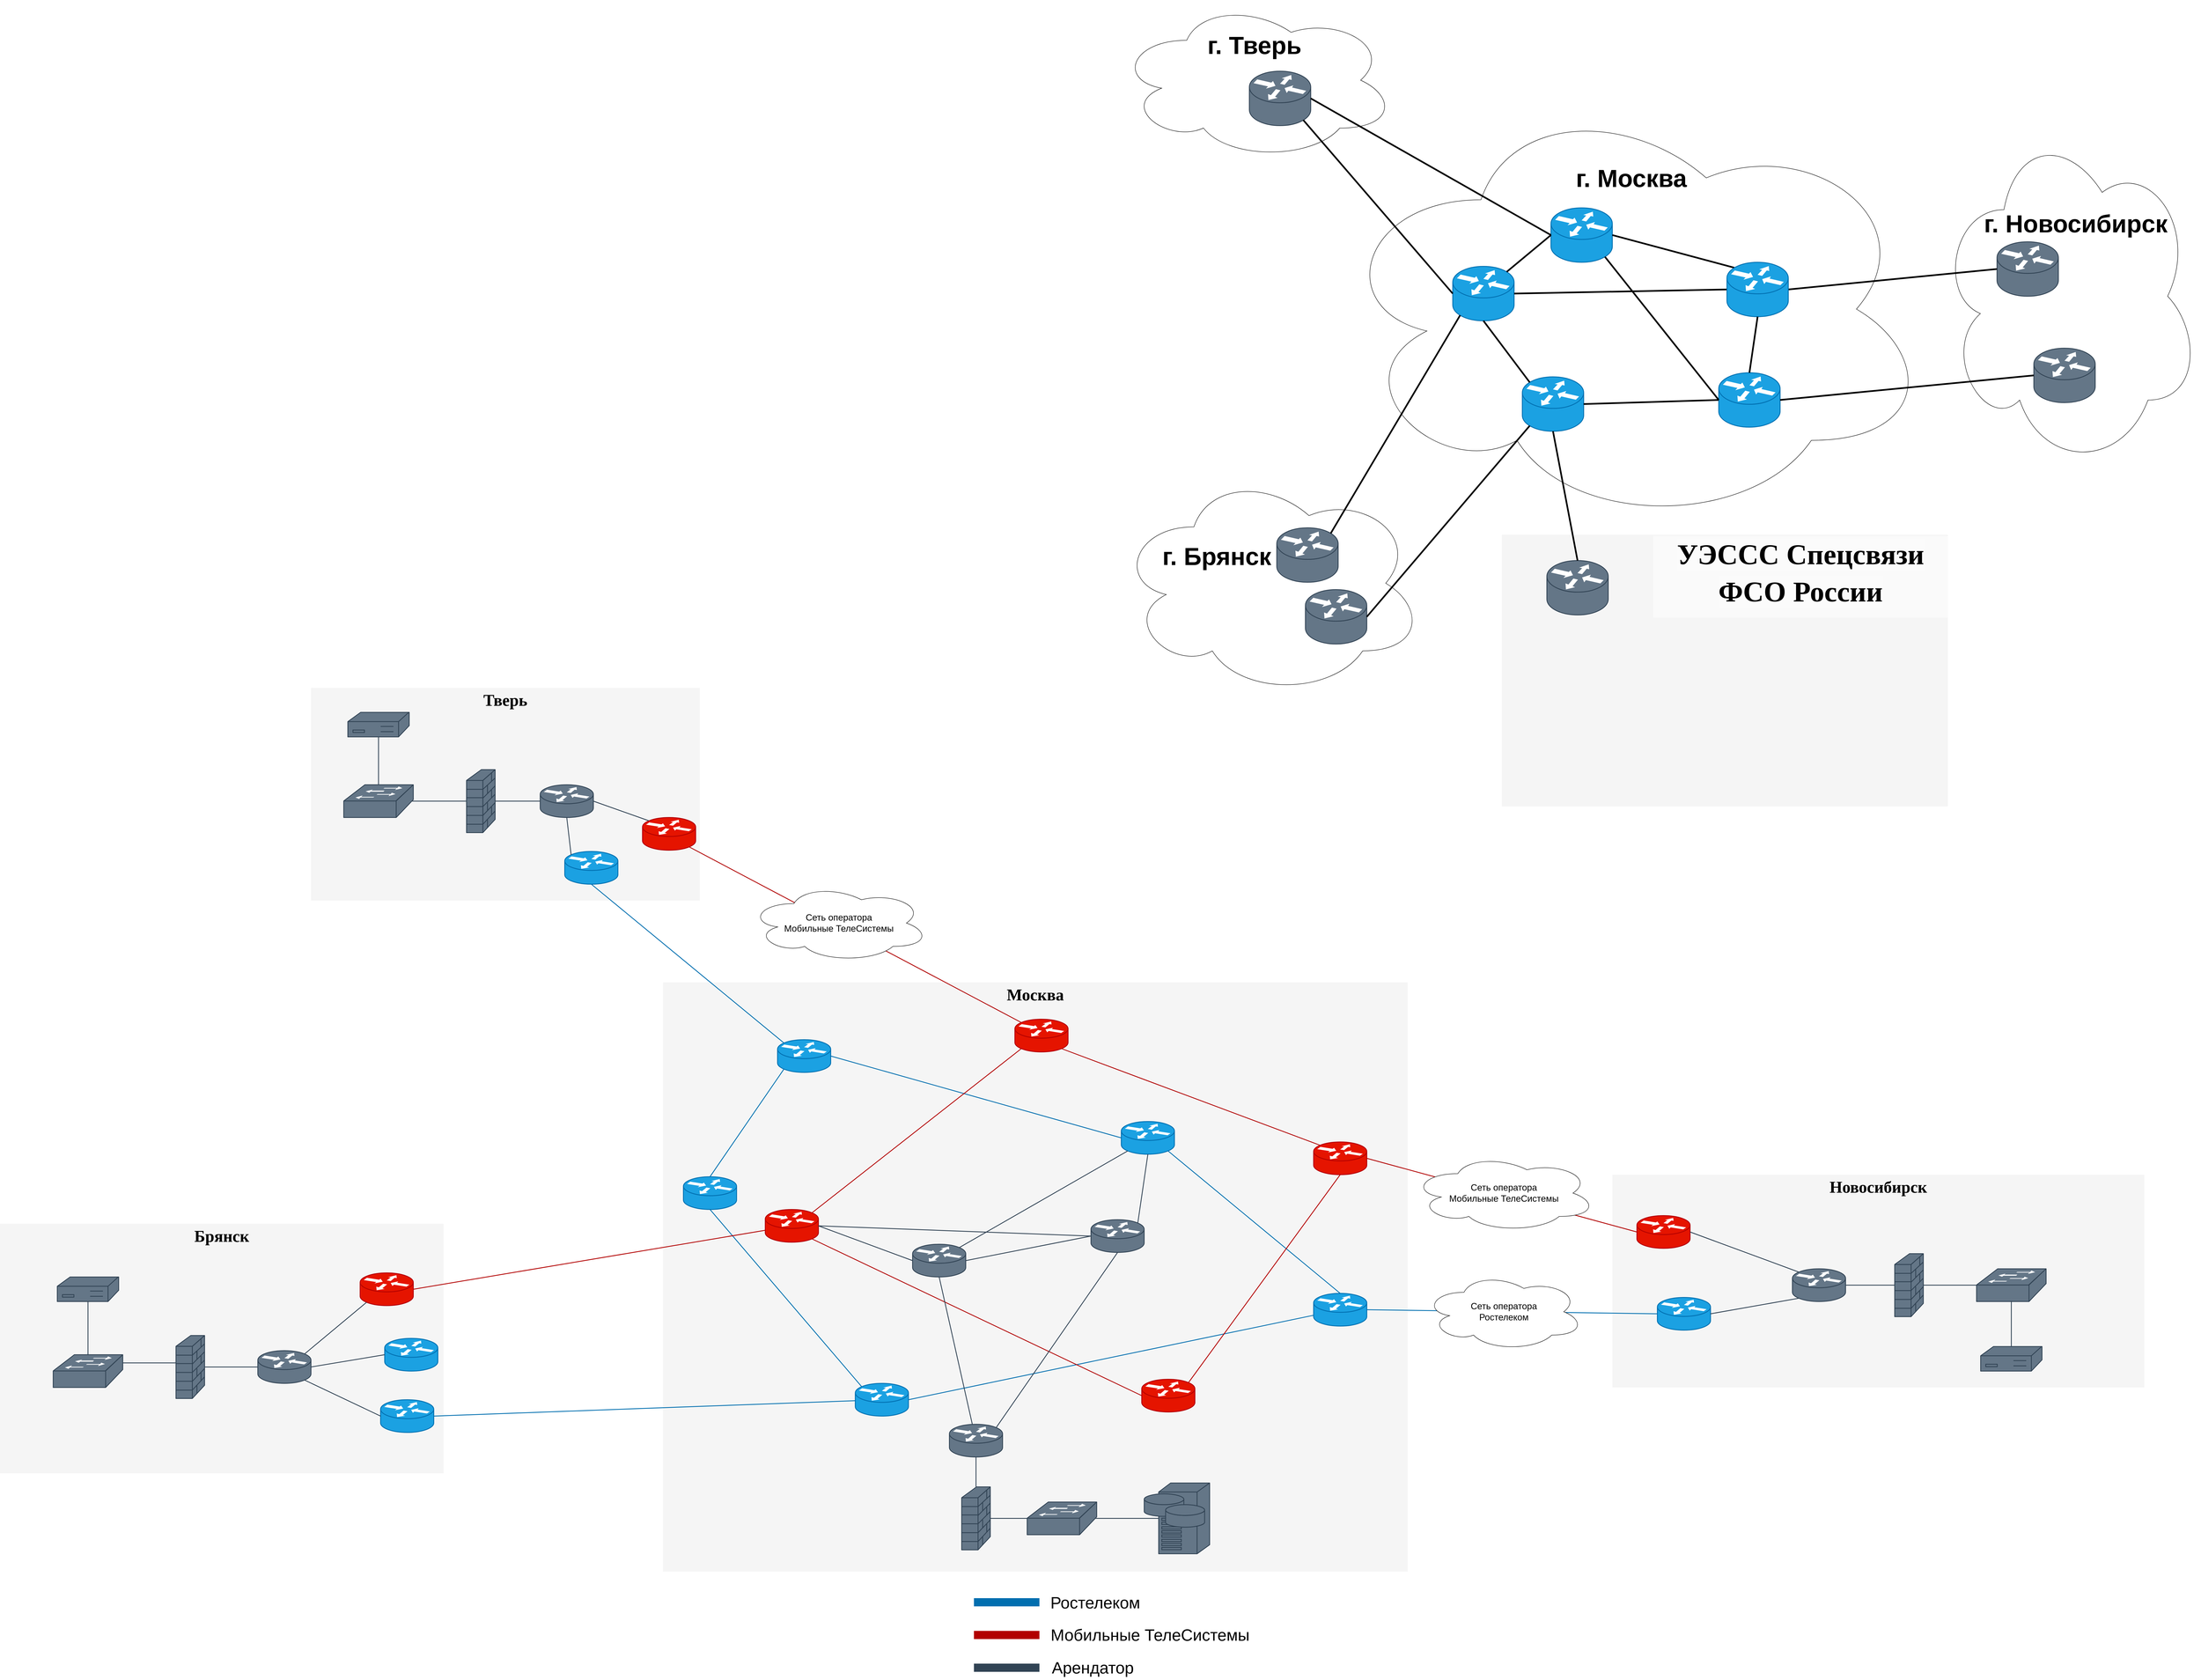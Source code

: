 <mxfile version="24.3.1" type="github">
  <diagram name="Страница — 1" id="Bqd6xs9rip2nT49SWFEB">
    <mxGraphModel dx="7390" dy="5562" grid="1" gridSize="10" guides="1" tooltips="1" connect="1" arrows="1" fold="1" page="1" pageScale="1" pageWidth="827" pageHeight="1169" math="0" shadow="0">
      <root>
        <mxCell id="0" />
        <mxCell id="1" parent="0" />
        <mxCell id="gcthmi8djZXuA6VIOoRg-1" value="&lt;font style=&quot;font-size: 40px;&quot;&gt;Новосибирск&lt;/font&gt;" style="whiteSpace=wrap;html=1;rounded=0;shadow=0;comic=0;strokeWidth=1;fontFamily=Verdana;fontSize=14;fillColor=#f5f5f5;strokeColor=none;fontStyle=1;verticalAlign=top;" vertex="1" parent="1">
          <mxGeometry x="3090" y="580" width="1300" height="520" as="geometry" />
        </mxCell>
        <mxCell id="gcthmi8djZXuA6VIOoRg-2" value="&lt;font style=&quot;font-size: 40px;&quot;&gt;Тверь&lt;/font&gt;" style="whiteSpace=wrap;html=1;rounded=0;shadow=0;comic=0;strokeWidth=1;fontFamily=Verdana;fontSize=14;fillColor=#f5f5f5;strokeColor=none;fontStyle=1;verticalAlign=top;" vertex="1" parent="1">
          <mxGeometry x="-90" y="-610" width="950" height="520" as="geometry" />
        </mxCell>
        <mxCell id="gcthmi8djZXuA6VIOoRg-3" value="&lt;font style=&quot;font-size: 40px;&quot;&gt;Брянск&lt;/font&gt;" style="whiteSpace=wrap;html=1;rounded=0;shadow=0;comic=0;strokeWidth=1;fontFamily=Verdana;fontSize=14;fillColor=#f5f5f5;strokeColor=none;fontStyle=1;verticalAlign=top;" vertex="1" parent="1">
          <mxGeometry x="-850" y="700" width="1084" height="610" as="geometry" />
        </mxCell>
        <mxCell id="gcthmi8djZXuA6VIOoRg-4" value="&lt;font style=&quot;font-size: 40px;&quot;&gt;Москва&lt;/font&gt;" style="whiteSpace=wrap;html=1;rounded=0;shadow=0;comic=0;strokeWidth=1;fontFamily=Verdana;fontSize=14;fillColor=#f5f5f5;strokeColor=none;verticalAlign=top;fontStyle=1" vertex="1" parent="1">
          <mxGeometry x="770" y="110" width="1820" height="1440" as="geometry" />
        </mxCell>
        <mxCell id="gcthmi8djZXuA6VIOoRg-5" value="" style="shape=mxgraph.cisco.routers.router;sketch=0;html=1;pointerEvents=1;dashed=0;fillColor=#1ba1e2;strokeColor=#006EAF;strokeWidth=2;verticalLabelPosition=bottom;verticalAlign=top;align=center;outlineConnect=0;fontColor=#ffffff;" vertex="1" parent="1">
          <mxGeometry x="1050" y="250" width="130" height="80" as="geometry" />
        </mxCell>
        <mxCell id="gcthmi8djZXuA6VIOoRg-6" value="" style="shape=mxgraph.cisco.routers.router;sketch=0;html=1;pointerEvents=1;dashed=0;fillColor=#1ba1e2;strokeColor=#006EAF;strokeWidth=2;verticalLabelPosition=bottom;verticalAlign=top;align=center;outlineConnect=0;fontColor=#ffffff;" vertex="1" parent="1">
          <mxGeometry x="1890" y="450" width="130" height="80" as="geometry" />
        </mxCell>
        <mxCell id="gcthmi8djZXuA6VIOoRg-7" value="" style="shape=mxgraph.cisco.routers.router;sketch=0;html=1;pointerEvents=1;dashed=0;fillColor=#1ba1e2;strokeColor=#006EAF;strokeWidth=2;verticalLabelPosition=bottom;verticalAlign=top;align=center;outlineConnect=0;fontColor=#ffffff;" vertex="1" parent="1">
          <mxGeometry x="1240" y="1090" width="130" height="80" as="geometry" />
        </mxCell>
        <mxCell id="gcthmi8djZXuA6VIOoRg-8" value="" style="shape=mxgraph.cisco.routers.router;sketch=0;html=1;pointerEvents=1;dashed=0;fillColor=#1ba1e2;strokeColor=#006EAF;strokeWidth=2;verticalLabelPosition=bottom;verticalAlign=top;align=center;outlineConnect=0;fontColor=#ffffff;" vertex="1" parent="1">
          <mxGeometry x="2360" y="870" width="130" height="80" as="geometry" />
        </mxCell>
        <mxCell id="gcthmi8djZXuA6VIOoRg-9" value="" style="shape=mxgraph.cisco.routers.router;sketch=0;html=1;pointerEvents=1;dashed=0;fillColor=#1ba1e2;strokeColor=#006EAF;strokeWidth=2;verticalLabelPosition=bottom;verticalAlign=top;align=center;outlineConnect=0;fontColor=#ffffff;" vertex="1" parent="1">
          <mxGeometry x="90" y="980" width="130" height="80" as="geometry" />
        </mxCell>
        <mxCell id="gcthmi8djZXuA6VIOoRg-10" value="" style="shape=mxgraph.cisco.routers.router;sketch=0;html=1;pointerEvents=1;dashed=0;fillColor=#1ba1e2;strokeColor=#006EAF;strokeWidth=2;verticalLabelPosition=bottom;verticalAlign=top;align=center;outlineConnect=0;fontColor=#ffffff;" vertex="1" parent="1">
          <mxGeometry x="80" y="1130" width="130" height="80" as="geometry" />
        </mxCell>
        <mxCell id="gcthmi8djZXuA6VIOoRg-11" value="" style="shape=mxgraph.cisco.routers.router;sketch=0;html=1;pointerEvents=1;dashed=0;fillColor=#1ba1e2;strokeColor=#006EAF;strokeWidth=2;verticalLabelPosition=bottom;verticalAlign=top;align=center;outlineConnect=0;fontColor=#ffffff;" vertex="1" parent="1">
          <mxGeometry x="530" y="-210" width="130" height="80" as="geometry" />
        </mxCell>
        <mxCell id="gcthmi8djZXuA6VIOoRg-12" value="" style="shape=mxgraph.cisco.routers.router;sketch=0;html=1;pointerEvents=1;dashed=0;fillColor=#1ba1e2;strokeColor=#006EAF;strokeWidth=2;verticalLabelPosition=bottom;verticalAlign=top;align=center;outlineConnect=0;fontColor=#ffffff;" vertex="1" parent="1">
          <mxGeometry x="3200" y="880" width="130" height="80" as="geometry" />
        </mxCell>
        <mxCell id="gcthmi8djZXuA6VIOoRg-13" style="edgeStyle=none;html=1;labelBackgroundColor=none;startFill=0;endArrow=none;endFill=0;strokeWidth=2;fontFamily=Verdana;fontSize=12;exitX=0.88;exitY=0.9;exitDx=0;exitDy=0;exitPerimeter=0;entryX=0.5;entryY=0;entryDx=0;entryDy=0;entryPerimeter=0;fillColor=#1ba1e2;strokeColor=#006EAF;" edge="1" parent="1" source="gcthmi8djZXuA6VIOoRg-6" target="gcthmi8djZXuA6VIOoRg-8">
          <mxGeometry relative="1" as="geometry">
            <mxPoint x="2039.996" y="630" as="sourcePoint" />
            <mxPoint x="2086.184" y="853" as="targetPoint" />
          </mxGeometry>
        </mxCell>
        <mxCell id="gcthmi8djZXuA6VIOoRg-14" style="edgeStyle=none;html=1;labelBackgroundColor=none;startFill=0;endArrow=none;endFill=0;strokeWidth=2;fontFamily=Verdana;fontSize=12;entryX=1;entryY=0.5;entryDx=0;entryDy=0;entryPerimeter=0;fillColor=#1ba1e2;strokeColor=#006EAF;" edge="1" parent="1" source="gcthmi8djZXuA6VIOoRg-7" target="gcthmi8djZXuA6VIOoRg-10">
          <mxGeometry relative="1" as="geometry">
            <mxPoint x="2495" y="1042.429" as="sourcePoint" />
            <mxPoint x="2010" y="680" as="targetPoint" />
          </mxGeometry>
        </mxCell>
        <mxCell id="gcthmi8djZXuA6VIOoRg-15" style="edgeStyle=none;html=1;labelBackgroundColor=none;startFill=0;endArrow=none;endFill=0;strokeWidth=2;fontFamily=Verdana;fontSize=12;entryX=1;entryY=0.5;entryDx=0;entryDy=0;entryPerimeter=0;fillColor=#1ba1e2;strokeColor=#006EAF;" edge="1" parent="1" source="gcthmi8djZXuA6VIOoRg-8" target="gcthmi8djZXuA6VIOoRg-7">
          <mxGeometry relative="1" as="geometry">
            <mxPoint x="2505" y="1052.429" as="sourcePoint" />
            <mxPoint x="2020" y="690" as="targetPoint" />
          </mxGeometry>
        </mxCell>
        <mxCell id="gcthmi8djZXuA6VIOoRg-16" style="edgeStyle=none;html=1;labelBackgroundColor=none;startFill=0;endArrow=none;endFill=0;strokeWidth=2;fontFamily=Verdana;fontSize=12;entryX=1;entryY=0.5;entryDx=0;entryDy=0;entryPerimeter=0;exitX=0;exitY=0.5;exitDx=0;exitDy=0;exitPerimeter=0;fillColor=#1ba1e2;strokeColor=#006EAF;" edge="1" parent="1" source="gcthmi8djZXuA6VIOoRg-6" target="gcthmi8djZXuA6VIOoRg-5">
          <mxGeometry relative="1" as="geometry">
            <mxPoint x="2525" y="1072.429" as="sourcePoint" />
            <mxPoint x="2040" y="710" as="targetPoint" />
          </mxGeometry>
        </mxCell>
        <mxCell id="gcthmi8djZXuA6VIOoRg-17" style="edgeStyle=none;html=1;labelBackgroundColor=none;startFill=0;endArrow=none;endFill=0;strokeWidth=2;fontFamily=Verdana;fontSize=12;entryX=1;entryY=0.5;entryDx=0;entryDy=0;entryPerimeter=0;exitX=0;exitY=0.5;exitDx=0;exitDy=0;exitPerimeter=0;fillColor=#1ba1e2;strokeColor=#006EAF;" edge="1" parent="1" source="gcthmi8djZXuA6VIOoRg-12" target="gcthmi8djZXuA6VIOoRg-8">
          <mxGeometry relative="1" as="geometry">
            <mxPoint x="2535" y="1082.429" as="sourcePoint" />
            <mxPoint x="2050" y="720" as="targetPoint" />
          </mxGeometry>
        </mxCell>
        <mxCell id="gcthmi8djZXuA6VIOoRg-18" style="edgeStyle=none;html=1;labelBackgroundColor=none;startFill=0;endArrow=none;endFill=0;strokeWidth=2;fontFamily=Verdana;fontSize=12;entryX=0.5;entryY=1;entryDx=0;entryDy=0;entryPerimeter=0;exitX=0.12;exitY=0.1;exitDx=0;exitDy=0;exitPerimeter=0;fillColor=#1ba1e2;strokeColor=#006EAF;" edge="1" parent="1" source="gcthmi8djZXuA6VIOoRg-5" target="gcthmi8djZXuA6VIOoRg-11">
          <mxGeometry relative="1" as="geometry">
            <mxPoint x="2545" y="1092.429" as="sourcePoint" />
            <mxPoint x="2060" y="730" as="targetPoint" />
          </mxGeometry>
        </mxCell>
        <mxCell id="gcthmi8djZXuA6VIOoRg-19" value="" style="shape=mxgraph.cisco.routers.router;sketch=0;html=1;pointerEvents=1;dashed=0;fillColor=#1ba1e2;strokeColor=#006EAF;strokeWidth=2;verticalLabelPosition=bottom;verticalAlign=top;align=center;outlineConnect=0;fontColor=#ffffff;" vertex="1" parent="1">
          <mxGeometry x="820" y="585" width="130" height="80" as="geometry" />
        </mxCell>
        <mxCell id="gcthmi8djZXuA6VIOoRg-21" style="edgeStyle=none;html=1;labelBackgroundColor=none;startFill=0;endArrow=none;endFill=0;strokeWidth=2;fontFamily=Verdana;fontSize=12;exitX=0.12;exitY=0.1;exitDx=0;exitDy=0;exitPerimeter=0;entryX=0.5;entryY=1;entryDx=0;entryDy=0;entryPerimeter=0;fillColor=#1ba1e2;strokeColor=#006EAF;" edge="1" parent="1" source="gcthmi8djZXuA6VIOoRg-7" target="gcthmi8djZXuA6VIOoRg-19">
          <mxGeometry relative="1" as="geometry">
            <mxPoint x="1110" y="788" as="sourcePoint" />
            <mxPoint x="630" y="820" as="targetPoint" />
          </mxGeometry>
        </mxCell>
        <mxCell id="gcthmi8djZXuA6VIOoRg-22" style="edgeStyle=none;html=1;labelBackgroundColor=none;startFill=0;endArrow=none;endFill=0;strokeWidth=2;fontFamily=Verdana;fontSize=12;entryX=0.5;entryY=0;entryDx=0;entryDy=0;entryPerimeter=0;exitX=0.12;exitY=0.9;exitDx=0;exitDy=0;exitPerimeter=0;fillColor=#1ba1e2;strokeColor=#006EAF;" edge="1" parent="1" source="gcthmi8djZXuA6VIOoRg-5" target="gcthmi8djZXuA6VIOoRg-19">
          <mxGeometry relative="1" as="geometry">
            <mxPoint x="1120" y="798" as="sourcePoint" />
            <mxPoint x="470" y="1090" as="targetPoint" />
          </mxGeometry>
        </mxCell>
        <mxCell id="gcthmi8djZXuA6VIOoRg-23" value="" style="shape=mxgraph.cisco.routers.router;sketch=0;html=1;pointerEvents=1;dashed=0;fillColor=#e51400;strokeColor=#B20000;strokeWidth=2;verticalLabelPosition=bottom;verticalAlign=top;align=center;outlineConnect=0;fontColor=#ffffff;" vertex="1" parent="1">
          <mxGeometry x="1940" y="1080" width="130" height="80" as="geometry" />
        </mxCell>
        <mxCell id="gcthmi8djZXuA6VIOoRg-24" value="" style="shape=mxgraph.cisco.routers.router;sketch=0;html=1;pointerEvents=1;dashed=0;fillColor=#e51400;strokeColor=#B20000;strokeWidth=2;verticalLabelPosition=bottom;verticalAlign=top;align=center;outlineConnect=0;fontColor=#ffffff;" vertex="1" parent="1">
          <mxGeometry x="2360" y="500" width="130" height="80" as="geometry" />
        </mxCell>
        <mxCell id="gcthmi8djZXuA6VIOoRg-25" value="" style="shape=mxgraph.cisco.routers.router;sketch=0;html=1;pointerEvents=1;dashed=0;fillColor=#e51400;strokeColor=#B20000;strokeWidth=2;verticalLabelPosition=bottom;verticalAlign=top;align=center;outlineConnect=0;fontColor=#ffffff;" vertex="1" parent="1">
          <mxGeometry x="3150" y="680" width="130" height="80" as="geometry" />
        </mxCell>
        <mxCell id="gcthmi8djZXuA6VIOoRg-26" value="" style="shape=mxgraph.cisco.routers.router;sketch=0;html=1;pointerEvents=1;dashed=0;fillColor=#e51400;strokeColor=#B20000;strokeWidth=2;verticalLabelPosition=bottom;verticalAlign=top;align=center;outlineConnect=0;fontColor=#ffffff;" vertex="1" parent="1">
          <mxGeometry x="1630" y="200" width="130" height="80" as="geometry" />
        </mxCell>
        <mxCell id="gcthmi8djZXuA6VIOoRg-27" value="" style="shape=mxgraph.cisco.routers.router;sketch=0;html=1;pointerEvents=1;dashed=0;fillColor=#e51400;strokeColor=#B20000;strokeWidth=2;verticalLabelPosition=bottom;verticalAlign=top;align=center;outlineConnect=0;fontColor=#ffffff;" vertex="1" parent="1">
          <mxGeometry x="720" y="-293" width="130" height="80" as="geometry" />
        </mxCell>
        <mxCell id="gcthmi8djZXuA6VIOoRg-28" value="" style="shape=mxgraph.cisco.routers.router;sketch=0;html=1;pointerEvents=1;dashed=0;fillColor=#e51400;strokeColor=#B20000;strokeWidth=2;verticalLabelPosition=bottom;verticalAlign=top;align=center;outlineConnect=0;fontColor=#ffffff;" vertex="1" parent="1">
          <mxGeometry x="1020" y="665" width="130" height="80" as="geometry" />
        </mxCell>
        <mxCell id="gcthmi8djZXuA6VIOoRg-29" value="" style="shape=mxgraph.cisco.routers.router;sketch=0;html=1;pointerEvents=1;dashed=0;fillColor=#e51400;strokeColor=#B20000;strokeWidth=2;verticalLabelPosition=bottom;verticalAlign=top;align=center;outlineConnect=0;fontColor=#ffffff;" vertex="1" parent="1">
          <mxGeometry x="30" y="820" width="130" height="80" as="geometry" />
        </mxCell>
        <mxCell id="gcthmi8djZXuA6VIOoRg-30" style="edgeStyle=none;html=1;labelBackgroundColor=none;startFill=0;endArrow=none;endFill=0;strokeWidth=2;fontFamily=Verdana;fontSize=12;entryX=1;entryY=0.5;entryDx=0;entryDy=0;entryPerimeter=0;fillColor=#e51400;strokeColor=#B20000;" edge="1" parent="1" source="gcthmi8djZXuA6VIOoRg-28" target="gcthmi8djZXuA6VIOoRg-29">
          <mxGeometry relative="1" as="geometry">
            <mxPoint x="1216" y="742" as="sourcePoint" />
            <mxPoint x="450" y="1070" as="targetPoint" />
          </mxGeometry>
        </mxCell>
        <mxCell id="gcthmi8djZXuA6VIOoRg-31" style="edgeStyle=none;html=1;labelBackgroundColor=none;startFill=0;endArrow=none;endFill=0;strokeWidth=2;fontFamily=Verdana;fontSize=12;entryX=0.88;entryY=0.9;entryDx=0;entryDy=0;entryPerimeter=0;exitX=0;exitY=0.5;exitDx=0;exitDy=0;exitPerimeter=0;fillColor=#e51400;strokeColor=#B20000;" edge="1" parent="1" source="gcthmi8djZXuA6VIOoRg-23" target="gcthmi8djZXuA6VIOoRg-28">
          <mxGeometry relative="1" as="geometry">
            <mxPoint x="1226" y="752" as="sourcePoint" />
            <mxPoint x="460" y="1080" as="targetPoint" />
          </mxGeometry>
        </mxCell>
        <mxCell id="gcthmi8djZXuA6VIOoRg-32" style="edgeStyle=none;html=1;labelBackgroundColor=none;startFill=0;endArrow=none;endFill=0;strokeWidth=2;fontFamily=Verdana;fontSize=12;entryX=0.88;entryY=0.1;entryDx=0;entryDy=0;entryPerimeter=0;exitX=0.12;exitY=0.9;exitDx=0;exitDy=0;exitPerimeter=0;fillColor=#e51400;strokeColor=#B20000;" edge="1" parent="1" source="gcthmi8djZXuA6VIOoRg-26" target="gcthmi8djZXuA6VIOoRg-28">
          <mxGeometry relative="1" as="geometry">
            <mxPoint x="1236" y="762" as="sourcePoint" />
            <mxPoint x="470" y="1090" as="targetPoint" />
          </mxGeometry>
        </mxCell>
        <mxCell id="gcthmi8djZXuA6VIOoRg-33" style="edgeStyle=none;html=1;labelBackgroundColor=none;startFill=0;endArrow=none;endFill=0;strokeWidth=2;fontFamily=Verdana;fontSize=12;entryX=0.88;entryY=0.9;entryDx=0;entryDy=0;entryPerimeter=0;exitX=0.12;exitY=0.1;exitDx=0;exitDy=0;exitPerimeter=0;fillColor=#e51400;strokeColor=#B20000;" edge="1" parent="1" source="gcthmi8djZXuA6VIOoRg-24" target="gcthmi8djZXuA6VIOoRg-26">
          <mxGeometry relative="1" as="geometry">
            <mxPoint x="1246" y="772" as="sourcePoint" />
            <mxPoint x="480" y="1100" as="targetPoint" />
          </mxGeometry>
        </mxCell>
        <mxCell id="gcthmi8djZXuA6VIOoRg-34" style="edgeStyle=none;html=1;labelBackgroundColor=none;startFill=0;endArrow=none;endFill=0;strokeWidth=2;fontFamily=Verdana;fontSize=12;entryX=0.88;entryY=0.1;entryDx=0;entryDy=0;entryPerimeter=0;exitX=0.5;exitY=1;exitDx=0;exitDy=0;exitPerimeter=0;fillColor=#e51400;strokeColor=#B20000;" edge="1" parent="1" source="gcthmi8djZXuA6VIOoRg-24" target="gcthmi8djZXuA6VIOoRg-23">
          <mxGeometry relative="1" as="geometry">
            <mxPoint x="1256" y="782" as="sourcePoint" />
            <mxPoint x="490" y="1110" as="targetPoint" />
          </mxGeometry>
        </mxCell>
        <mxCell id="gcthmi8djZXuA6VIOoRg-35" style="edgeStyle=none;html=1;labelBackgroundColor=none;startFill=0;endArrow=none;endFill=0;strokeWidth=2;fontFamily=Verdana;fontSize=12;exitX=0;exitY=0.5;exitDx=0;exitDy=0;exitPerimeter=0;fillColor=#e51400;strokeColor=#B20000;entryX=1;entryY=0.5;entryDx=0;entryDy=0;entryPerimeter=0;" edge="1" parent="1" source="gcthmi8djZXuA6VIOoRg-25" target="gcthmi8djZXuA6VIOoRg-24">
          <mxGeometry relative="1" as="geometry">
            <mxPoint x="1835" y="420" as="sourcePoint" />
            <mxPoint x="1694" y="728" as="targetPoint" />
          </mxGeometry>
        </mxCell>
        <mxCell id="gcthmi8djZXuA6VIOoRg-36" style="edgeStyle=none;html=1;labelBackgroundColor=none;startFill=0;endArrow=none;endFill=0;strokeWidth=2;fontFamily=Verdana;fontSize=12;entryX=0.12;entryY=0.1;entryDx=0;entryDy=0;entryPerimeter=0;exitX=0.88;exitY=0.9;exitDx=0;exitDy=0;exitPerimeter=0;fillColor=#e51400;strokeColor=#B20000;" edge="1" parent="1" source="gcthmi8djZXuA6VIOoRg-27" target="gcthmi8djZXuA6VIOoRg-26">
          <mxGeometry relative="1" as="geometry">
            <mxPoint x="1845" y="430" as="sourcePoint" />
            <mxPoint x="1704" y="738" as="targetPoint" />
          </mxGeometry>
        </mxCell>
        <mxCell id="gcthmi8djZXuA6VIOoRg-37" value="&lt;font style=&quot;font-size: 40px;&quot;&gt;Ростелеком&lt;/font&gt;" style="text;html=1;align=center;verticalAlign=middle;resizable=0;points=[];autosize=1;strokeColor=none;fillColor=none;" vertex="1" parent="1">
          <mxGeometry x="1706" y="1595" width="240" height="60" as="geometry" />
        </mxCell>
        <mxCell id="gcthmi8djZXuA6VIOoRg-38" value="&lt;font style=&quot;font-size: 40px;&quot;&gt;Мобильные ТелеСистемы&lt;/font&gt;" style="text;html=1;align=center;verticalAlign=middle;resizable=0;points=[];autosize=1;strokeColor=none;fillColor=none;" vertex="1" parent="1">
          <mxGeometry x="1705" y="1674" width="510" height="60" as="geometry" />
        </mxCell>
        <mxCell id="gcthmi8djZXuA6VIOoRg-39" style="edgeStyle=none;html=1;labelBackgroundColor=none;startFill=0;endArrow=none;endFill=0;strokeWidth=20;fontFamily=Verdana;fontSize=12;fillColor=#1ba1e2;strokeColor=#006EAF;" edge="1" parent="1">
          <mxGeometry relative="1" as="geometry">
            <mxPoint x="1690" y="1625" as="sourcePoint" />
            <mxPoint x="1530" y="1625" as="targetPoint" />
          </mxGeometry>
        </mxCell>
        <mxCell id="gcthmi8djZXuA6VIOoRg-40" style="edgeStyle=none;html=1;labelBackgroundColor=none;startFill=0;endArrow=none;endFill=0;strokeWidth=20;fontFamily=Verdana;fontSize=12;fillColor=#e51400;strokeColor=#B20000;" edge="1" parent="1">
          <mxGeometry relative="1" as="geometry">
            <mxPoint x="1690" y="1705" as="sourcePoint" />
            <mxPoint x="1530" y="1705" as="targetPoint" />
          </mxGeometry>
        </mxCell>
        <mxCell id="gcthmi8djZXuA6VIOoRg-41" value="" style="shape=mxgraph.cisco.routers.router;sketch=0;html=1;pointerEvents=1;dashed=0;fillColor=#647687;strokeWidth=2;verticalLabelPosition=bottom;verticalAlign=top;align=center;outlineConnect=0;strokeColor=#314354;fontColor=#ffffff;" vertex="1" parent="1">
          <mxGeometry x="-220" y="1010" width="130" height="80" as="geometry" />
        </mxCell>
        <mxCell id="gcthmi8djZXuA6VIOoRg-42" style="edgeStyle=none;html=1;labelBackgroundColor=none;startFill=0;endArrow=none;endFill=0;strokeWidth=20;fontFamily=Verdana;fontSize=12;fillColor=#647687;strokeColor=#314354;" edge="1" parent="1">
          <mxGeometry relative="1" as="geometry">
            <mxPoint x="1690" y="1785" as="sourcePoint" />
            <mxPoint x="1530" y="1785" as="targetPoint" />
          </mxGeometry>
        </mxCell>
        <mxCell id="gcthmi8djZXuA6VIOoRg-43" value="&lt;font style=&quot;font-size: 40px;&quot;&gt;Арендатор&lt;/font&gt;" style="text;html=1;align=center;verticalAlign=middle;resizable=0;points=[];autosize=1;strokeColor=none;fillColor=none;" vertex="1" parent="1">
          <mxGeometry x="1710" y="1754" width="220" height="60" as="geometry" />
        </mxCell>
        <mxCell id="gcthmi8djZXuA6VIOoRg-44" value="" style="shape=mxgraph.cisco.routers.router;sketch=0;html=1;pointerEvents=1;dashed=0;fillColor=#647687;strokeWidth=2;verticalLabelPosition=bottom;verticalAlign=top;align=center;outlineConnect=0;strokeColor=#314354;fontColor=#ffffff;" vertex="1" parent="1">
          <mxGeometry x="1816" y="690" width="130" height="80" as="geometry" />
        </mxCell>
        <mxCell id="gcthmi8djZXuA6VIOoRg-45" value="" style="shape=mxgraph.cisco.routers.router;sketch=0;html=1;pointerEvents=1;dashed=0;fillColor=#647687;strokeWidth=2;verticalLabelPosition=bottom;verticalAlign=top;align=center;outlineConnect=0;strokeColor=#314354;fontColor=#ffffff;" vertex="1" parent="1">
          <mxGeometry x="470" y="-373" width="130" height="80" as="geometry" />
        </mxCell>
        <mxCell id="gcthmi8djZXuA6VIOoRg-46" value="" style="shape=mxgraph.cisco.routers.router;sketch=0;html=1;pointerEvents=1;dashed=0;fillColor=#647687;strokeWidth=2;verticalLabelPosition=bottom;verticalAlign=top;align=center;outlineConnect=0;strokeColor=#314354;fontColor=#ffffff;" vertex="1" parent="1">
          <mxGeometry x="3530" y="810" width="130" height="80" as="geometry" />
        </mxCell>
        <mxCell id="gcthmi8djZXuA6VIOoRg-47" value="" style="shape=mxgraph.cisco.routers.router;sketch=0;html=1;pointerEvents=1;dashed=0;fillColor=#647687;strokeWidth=2;verticalLabelPosition=bottom;verticalAlign=top;align=center;outlineConnect=0;strokeColor=#314354;fontColor=#ffffff;" vertex="1" parent="1">
          <mxGeometry x="1380" y="750" width="130" height="80" as="geometry" />
        </mxCell>
        <mxCell id="gcthmi8djZXuA6VIOoRg-48" value="" style="ellipse;shape=cloud;whiteSpace=wrap;html=1;" vertex="1" parent="1">
          <mxGeometry x="2402" y="-2070" width="1468" height="1069" as="geometry" />
        </mxCell>
        <mxCell id="gcthmi8djZXuA6VIOoRg-49" value="&lt;font style=&quot;font-size: 22px;&quot;&gt;&lt;br&gt;&lt;/font&gt;" style="ellipse;shape=cloud;whiteSpace=wrap;html=1;" vertex="1" parent="1">
          <mxGeometry x="1880" y="-2290" width="680" height="390" as="geometry" />
        </mxCell>
        <mxCell id="gcthmi8djZXuA6VIOoRg-50" value="&lt;font style=&quot;font-size: 22px;&quot;&gt;Сеть оператора&lt;br&gt;Ростелеком&lt;br&gt;&lt;/font&gt;" style="ellipse;shape=cloud;whiteSpace=wrap;html=1;" vertex="1" parent="1">
          <mxGeometry x="2630" y="820" width="390" height="190" as="geometry" />
        </mxCell>
        <mxCell id="gcthmi8djZXuA6VIOoRg-51" value="&lt;font style=&quot;font-size: 22px;&quot;&gt;Сеть оператора&lt;br&gt;Мобильные ТелеСистемы&lt;br&gt;&lt;/font&gt;" style="ellipse;shape=cloud;whiteSpace=wrap;html=1;" vertex="1" parent="1">
          <mxGeometry x="2600" y="530" width="450" height="190" as="geometry" />
        </mxCell>
        <mxCell id="gcthmi8djZXuA6VIOoRg-53" value="&lt;font style=&quot;font-size: 22px;&quot;&gt;Сеть оператора&lt;br&gt;Мобильные ТелеСистемы&lt;br&gt;&lt;/font&gt;" style="ellipse;shape=cloud;whiteSpace=wrap;html=1;" vertex="1" parent="1">
          <mxGeometry x="980" y="-130" width="440" height="190" as="geometry" />
        </mxCell>
        <mxCell id="gcthmi8djZXuA6VIOoRg-54" style="edgeStyle=none;html=1;labelBackgroundColor=none;startFill=0;endArrow=none;endFill=0;strokeWidth=2;fontFamily=Verdana;fontSize=12;entryX=1;entryY=0.5;entryDx=0;entryDy=0;entryPerimeter=0;fillColor=#647687;strokeColor=#314354;exitX=0.12;exitY=0.1;exitDx=0;exitDy=0;exitPerimeter=0;" edge="1" parent="1" source="gcthmi8djZXuA6VIOoRg-46" target="gcthmi8djZXuA6VIOoRg-25">
          <mxGeometry relative="1" as="geometry">
            <mxPoint x="3360" y="1360" as="sourcePoint" />
            <mxPoint x="2160" y="1506" as="targetPoint" />
          </mxGeometry>
        </mxCell>
        <mxCell id="gcthmi8djZXuA6VIOoRg-55" style="edgeStyle=none;html=1;labelBackgroundColor=none;startFill=0;endArrow=none;endFill=0;strokeWidth=2;fontFamily=Verdana;fontSize=12;entryX=1;entryY=0.5;entryDx=0;entryDy=0;entryPerimeter=0;fillColor=#647687;strokeColor=#314354;exitX=0.12;exitY=0.9;exitDx=0;exitDy=0;exitPerimeter=0;" edge="1" parent="1" source="gcthmi8djZXuA6VIOoRg-46" target="gcthmi8djZXuA6VIOoRg-12">
          <mxGeometry relative="1" as="geometry">
            <mxPoint x="3370" y="1370" as="sourcePoint" />
            <mxPoint x="2170" y="1516" as="targetPoint" />
          </mxGeometry>
        </mxCell>
        <mxCell id="gcthmi8djZXuA6VIOoRg-56" style="edgeStyle=none;html=1;labelBackgroundColor=none;startFill=0;endArrow=none;endFill=0;strokeWidth=2;fontFamily=Verdana;fontSize=12;entryX=0.88;entryY=0.9;entryDx=0;entryDy=0;entryPerimeter=0;fillColor=#647687;strokeColor=#314354;exitX=0;exitY=0.5;exitDx=0;exitDy=0;exitPerimeter=0;" edge="1" parent="1" source="gcthmi8djZXuA6VIOoRg-10" target="gcthmi8djZXuA6VIOoRg-41">
          <mxGeometry relative="1" as="geometry">
            <mxPoint x="230" y="1380" as="sourcePoint" />
            <mxPoint x="2180" y="1526" as="targetPoint" />
          </mxGeometry>
        </mxCell>
        <mxCell id="gcthmi8djZXuA6VIOoRg-57" style="edgeStyle=none;html=1;labelBackgroundColor=none;startFill=0;endArrow=none;endFill=0;strokeWidth=2;fontFamily=Verdana;fontSize=12;entryX=0.88;entryY=0.1;entryDx=0;entryDy=0;entryPerimeter=0;fillColor=#647687;strokeColor=#314354;exitX=0.12;exitY=0.9;exitDx=0;exitDy=0;exitPerimeter=0;" edge="1" parent="1" source="gcthmi8djZXuA6VIOoRg-29" target="gcthmi8djZXuA6VIOoRg-41">
          <mxGeometry relative="1" as="geometry">
            <mxPoint x="90" y="1180" as="sourcePoint" />
            <mxPoint x="-96" y="1092" as="targetPoint" />
          </mxGeometry>
        </mxCell>
        <mxCell id="gcthmi8djZXuA6VIOoRg-58" style="edgeStyle=none;html=1;labelBackgroundColor=none;startFill=0;endArrow=none;endFill=0;strokeWidth=2;fontFamily=Verdana;fontSize=12;entryX=0.5;entryY=1;entryDx=0;entryDy=0;entryPerimeter=0;fillColor=#647687;strokeColor=#314354;exitX=0.12;exitY=0.1;exitDx=0;exitDy=0;exitPerimeter=0;" edge="1" parent="1" source="gcthmi8djZXuA6VIOoRg-11" target="gcthmi8djZXuA6VIOoRg-45">
          <mxGeometry relative="1" as="geometry">
            <mxPoint x="538" y="110" as="sourcePoint" />
            <mxPoint x="352" y="22" as="targetPoint" />
          </mxGeometry>
        </mxCell>
        <mxCell id="gcthmi8djZXuA6VIOoRg-59" style="edgeStyle=none;html=1;labelBackgroundColor=none;startFill=0;endArrow=none;endFill=0;strokeWidth=2;fontFamily=Verdana;fontSize=12;fillColor=#647687;strokeColor=#314354;exitX=0.12;exitY=0.1;exitDx=0;exitDy=0;exitPerimeter=0;entryX=1;entryY=0.5;entryDx=0;entryDy=0;entryPerimeter=0;" edge="1" parent="1" source="gcthmi8djZXuA6VIOoRg-27" target="gcthmi8djZXuA6VIOoRg-45">
          <mxGeometry relative="1" as="geometry">
            <mxPoint x="540" y="-200" as="sourcePoint" />
            <mxPoint x="355" y="-370" as="targetPoint" />
          </mxGeometry>
        </mxCell>
        <mxCell id="gcthmi8djZXuA6VIOoRg-60" value="" style="shape=mxgraph.cisco.controllers_and_modules.3174_(desktop)_cluster_controller;sketch=0;html=1;pointerEvents=1;dashed=0;fillColor=#647687;strokeColor=#314354;strokeWidth=2;verticalLabelPosition=bottom;verticalAlign=top;align=center;outlineConnect=0;fontColor=#ffffff;" vertex="1" parent="1">
          <mxGeometry x="-710" y="830" width="150" height="60" as="geometry" />
        </mxCell>
        <mxCell id="gcthmi8djZXuA6VIOoRg-61" value="" style="shape=mxgraph.cisco.security.firewall;sketch=0;html=1;pointerEvents=1;dashed=0;fillColor=#647687;strokeColor=#314354;strokeWidth=2;verticalLabelPosition=bottom;verticalAlign=top;align=center;outlineConnect=0;fontColor=#ffffff;" vertex="1" parent="1">
          <mxGeometry x="-420" y="973" width="70" height="154" as="geometry" />
        </mxCell>
        <mxCell id="gcthmi8djZXuA6VIOoRg-62" value="" style="shape=mxgraph.cisco.switches.workgroup_switch;sketch=0;html=1;pointerEvents=1;dashed=0;fillColor=#647687;strokeColor=#314354;strokeWidth=2;verticalLabelPosition=bottom;verticalAlign=top;align=center;outlineConnect=0;fontColor=#ffffff;" vertex="1" parent="1">
          <mxGeometry x="-720" y="1020" width="170" height="80" as="geometry" />
        </mxCell>
        <mxCell id="gcthmi8djZXuA6VIOoRg-63" style="edgeStyle=none;html=1;labelBackgroundColor=none;startFill=0;endArrow=none;endFill=0;strokeWidth=2;fontFamily=Verdana;fontSize=12;entryX=1;entryY=0.5;entryDx=0;entryDy=0;entryPerimeter=0;fillColor=#647687;strokeColor=#314354;exitX=0;exitY=0.5;exitDx=0;exitDy=0;exitPerimeter=0;" edge="1" parent="1" source="gcthmi8djZXuA6VIOoRg-44" target="gcthmi8djZXuA6VIOoRg-47">
          <mxGeometry relative="1" as="geometry">
            <mxPoint x="3556" y="828" as="sourcePoint" />
            <mxPoint x="3290" y="730" as="targetPoint" />
          </mxGeometry>
        </mxCell>
        <mxCell id="gcthmi8djZXuA6VIOoRg-64" value="" style="shape=mxgraph.cisco.routers.router;sketch=0;html=1;pointerEvents=1;dashed=0;fillColor=#647687;strokeWidth=2;verticalLabelPosition=bottom;verticalAlign=top;align=center;outlineConnect=0;strokeColor=#314354;fontColor=#ffffff;" vertex="1" parent="1">
          <mxGeometry x="1470" y="1190" width="130" height="80" as="geometry" />
        </mxCell>
        <mxCell id="gcthmi8djZXuA6VIOoRg-66" style="edgeStyle=none;html=1;labelBackgroundColor=none;startFill=0;endArrow=none;endFill=0;strokeWidth=2;fontFamily=Verdana;fontSize=12;entryX=1;entryY=0.5;entryDx=0;entryDy=0;entryPerimeter=0;fillColor=#647687;strokeColor=#314354;exitX=0;exitY=0.5;exitDx=0;exitDy=0;exitPerimeter=0;" edge="1" parent="1" source="gcthmi8djZXuA6VIOoRg-9" target="gcthmi8djZXuA6VIOoRg-41">
          <mxGeometry relative="1" as="geometry">
            <mxPoint x="90" y="1180" as="sourcePoint" />
            <mxPoint x="-96" y="1092" as="targetPoint" />
          </mxGeometry>
        </mxCell>
        <mxCell id="gcthmi8djZXuA6VIOoRg-67" style="edgeStyle=none;html=1;labelBackgroundColor=none;startFill=0;endArrow=none;endFill=0;strokeWidth=2;fontFamily=Verdana;fontSize=12;entryX=1;entryY=0.5;entryDx=0;entryDy=0;entryPerimeter=0;fillColor=#647687;strokeColor=#314354;exitX=0;exitY=0.5;exitDx=0;exitDy=0;exitPerimeter=0;" edge="1" parent="1" source="gcthmi8djZXuA6VIOoRg-41" target="gcthmi8djZXuA6VIOoRg-61">
          <mxGeometry relative="1" as="geometry">
            <mxPoint x="100" y="1190" as="sourcePoint" />
            <mxPoint x="-86" y="1102" as="targetPoint" />
          </mxGeometry>
        </mxCell>
        <mxCell id="gcthmi8djZXuA6VIOoRg-68" style="edgeStyle=none;html=1;labelBackgroundColor=none;startFill=0;endArrow=none;endFill=0;strokeWidth=2;fontFamily=Verdana;fontSize=12;entryX=1;entryY=0.5;entryDx=0;entryDy=0;entryPerimeter=0;fillColor=#647687;strokeColor=#314354;exitX=0;exitY=0.5;exitDx=0;exitDy=0;exitPerimeter=0;" edge="1" parent="1">
          <mxGeometry relative="1" as="geometry">
            <mxPoint x="-420" y="1040" as="sourcePoint" />
            <mxPoint x="-550" y="1040" as="targetPoint" />
          </mxGeometry>
        </mxCell>
        <mxCell id="gcthmi8djZXuA6VIOoRg-69" style="edgeStyle=none;html=1;labelBackgroundColor=none;startFill=0;endArrow=none;endFill=0;strokeWidth=2;fontFamily=Verdana;fontSize=12;entryX=0.5;entryY=1;entryDx=0;entryDy=0;entryPerimeter=0;fillColor=#647687;strokeColor=#314354;exitX=0.5;exitY=0;exitDx=0;exitDy=0;exitPerimeter=0;" edge="1" parent="1" source="gcthmi8djZXuA6VIOoRg-62" target="gcthmi8djZXuA6VIOoRg-60">
          <mxGeometry relative="1" as="geometry">
            <mxPoint x="-200" y="1070" as="sourcePoint" />
            <mxPoint x="-330" y="1070" as="targetPoint" />
          </mxGeometry>
        </mxCell>
        <mxCell id="gcthmi8djZXuA6VIOoRg-70" value="" style="shape=mxgraph.cisco.controllers_and_modules.3174_(desktop)_cluster_controller;sketch=0;html=1;pointerEvents=1;dashed=0;fillColor=#647687;strokeColor=#314354;strokeWidth=2;verticalLabelPosition=bottom;verticalAlign=top;align=center;outlineConnect=0;fontColor=#ffffff;" vertex="1" parent="1">
          <mxGeometry y="-550" width="150" height="60" as="geometry" />
        </mxCell>
        <mxCell id="gcthmi8djZXuA6VIOoRg-71" value="" style="shape=mxgraph.cisco.security.firewall;sketch=0;html=1;pointerEvents=1;dashed=0;fillColor=#647687;strokeColor=#314354;strokeWidth=2;verticalLabelPosition=bottom;verticalAlign=top;align=center;outlineConnect=0;fontColor=#ffffff;" vertex="1" parent="1">
          <mxGeometry x="290" y="-410" width="70" height="154" as="geometry" />
        </mxCell>
        <mxCell id="gcthmi8djZXuA6VIOoRg-72" value="" style="shape=mxgraph.cisco.switches.workgroup_switch;sketch=0;html=1;pointerEvents=1;dashed=0;fillColor=#647687;strokeColor=#314354;strokeWidth=2;verticalLabelPosition=bottom;verticalAlign=top;align=center;outlineConnect=0;fontColor=#ffffff;" vertex="1" parent="1">
          <mxGeometry x="-10" y="-373" width="170" height="80" as="geometry" />
        </mxCell>
        <mxCell id="gcthmi8djZXuA6VIOoRg-73" style="edgeStyle=none;html=1;labelBackgroundColor=none;startFill=0;endArrow=none;endFill=0;strokeWidth=2;fontFamily=Verdana;fontSize=12;fillColor=#647687;strokeColor=#314354;exitX=0;exitY=0.5;exitDx=0;exitDy=0;exitPerimeter=0;entryX=0.98;entryY=0.5;entryDx=0;entryDy=0;entryPerimeter=0;" edge="1" parent="1" source="gcthmi8djZXuA6VIOoRg-71" target="gcthmi8djZXuA6VIOoRg-72">
          <mxGeometry relative="1" as="geometry">
            <mxPoint x="300" y="-378.5" as="sourcePoint" />
            <mxPoint x="240" y="-50" as="targetPoint" />
          </mxGeometry>
        </mxCell>
        <mxCell id="gcthmi8djZXuA6VIOoRg-74" style="edgeStyle=none;html=1;labelBackgroundColor=none;startFill=0;endArrow=none;endFill=0;strokeWidth=2;fontFamily=Verdana;fontSize=12;entryX=0.5;entryY=1;entryDx=0;entryDy=0;entryPerimeter=0;fillColor=#647687;strokeColor=#314354;exitX=0.5;exitY=0;exitDx=0;exitDy=0;exitPerimeter=0;" edge="1" parent="1" source="gcthmi8djZXuA6VIOoRg-72" target="gcthmi8djZXuA6VIOoRg-70">
          <mxGeometry relative="1" as="geometry">
            <mxPoint x="520" y="-348.5" as="sourcePoint" />
            <mxPoint x="390" y="-348.5" as="targetPoint" />
          </mxGeometry>
        </mxCell>
        <mxCell id="gcthmi8djZXuA6VIOoRg-75" style="edgeStyle=none;html=1;labelBackgroundColor=none;startFill=0;endArrow=none;endFill=0;strokeWidth=2;fontFamily=Verdana;fontSize=12;fillColor=#647687;strokeColor=#314354;exitX=1;exitY=0.5;exitDx=0;exitDy=0;exitPerimeter=0;entryX=0;entryY=0.5;entryDx=0;entryDy=0;entryPerimeter=0;" edge="1" parent="1" source="gcthmi8djZXuA6VIOoRg-71" target="gcthmi8djZXuA6VIOoRg-45">
          <mxGeometry relative="1" as="geometry">
            <mxPoint x="290" y="-373" as="sourcePoint" />
            <mxPoint x="177" y="-370" as="targetPoint" />
          </mxGeometry>
        </mxCell>
        <mxCell id="gcthmi8djZXuA6VIOoRg-76" value="" style="shape=mxgraph.cisco.security.firewall;sketch=0;html=1;pointerEvents=1;dashed=0;fillColor=#647687;strokeColor=#314354;strokeWidth=2;verticalLabelPosition=bottom;verticalAlign=top;align=center;outlineConnect=0;fontColor=#ffffff;" vertex="1" parent="1">
          <mxGeometry x="3780" y="773" width="70" height="154" as="geometry" />
        </mxCell>
        <mxCell id="gcthmi8djZXuA6VIOoRg-77" value="" style="shape=mxgraph.cisco.switches.workgroup_switch;sketch=0;html=1;pointerEvents=1;dashed=0;fillColor=#647687;strokeColor=#314354;strokeWidth=2;verticalLabelPosition=bottom;verticalAlign=top;align=center;outlineConnect=0;fontColor=#ffffff;" vertex="1" parent="1">
          <mxGeometry x="3980" y="810" width="170" height="80" as="geometry" />
        </mxCell>
        <mxCell id="gcthmi8djZXuA6VIOoRg-78" value="" style="shape=mxgraph.cisco.controllers_and_modules.3174_(desktop)_cluster_controller;sketch=0;html=1;pointerEvents=1;dashed=0;fillColor=#647687;strokeColor=#314354;strokeWidth=2;verticalLabelPosition=bottom;verticalAlign=top;align=center;outlineConnect=0;fontColor=#ffffff;" vertex="1" parent="1">
          <mxGeometry x="3990" y="1000" width="150" height="60" as="geometry" />
        </mxCell>
        <mxCell id="gcthmi8djZXuA6VIOoRg-79" style="edgeStyle=none;html=1;labelBackgroundColor=none;startFill=0;endArrow=none;endFill=0;strokeWidth=2;fontFamily=Verdana;fontSize=12;entryX=1;entryY=0.5;entryDx=0;entryDy=0;entryPerimeter=0;fillColor=#647687;strokeColor=#314354;exitX=0;exitY=0.5;exitDx=0;exitDy=0;exitPerimeter=0;" edge="1" parent="1" source="gcthmi8djZXuA6VIOoRg-76" target="gcthmi8djZXuA6VIOoRg-46">
          <mxGeometry relative="1" as="geometry">
            <mxPoint x="3556" y="892" as="sourcePoint" />
            <mxPoint x="3340" y="930" as="targetPoint" />
          </mxGeometry>
        </mxCell>
        <mxCell id="gcthmi8djZXuA6VIOoRg-80" style="edgeStyle=none;html=1;labelBackgroundColor=none;startFill=0;endArrow=none;endFill=0;strokeWidth=2;fontFamily=Verdana;fontSize=12;entryX=1;entryY=0.5;entryDx=0;entryDy=0;entryPerimeter=0;fillColor=#647687;strokeColor=#314354;exitX=0;exitY=0.5;exitDx=0;exitDy=0;exitPerimeter=0;" edge="1" parent="1" source="gcthmi8djZXuA6VIOoRg-77" target="gcthmi8djZXuA6VIOoRg-76">
          <mxGeometry relative="1" as="geometry">
            <mxPoint x="3790" y="860" as="sourcePoint" />
            <mxPoint x="3670" y="860" as="targetPoint" />
          </mxGeometry>
        </mxCell>
        <mxCell id="gcthmi8djZXuA6VIOoRg-81" style="edgeStyle=none;html=1;labelBackgroundColor=none;startFill=0;endArrow=none;endFill=0;strokeWidth=2;fontFamily=Verdana;fontSize=12;fillColor=#647687;strokeColor=#314354;exitX=0.5;exitY=0.98;exitDx=0;exitDy=0;exitPerimeter=0;" edge="1" parent="1" source="gcthmi8djZXuA6VIOoRg-77" target="gcthmi8djZXuA6VIOoRg-78">
          <mxGeometry relative="1" as="geometry">
            <mxPoint x="3990" y="860" as="sourcePoint" />
            <mxPoint x="3860" y="860" as="targetPoint" />
          </mxGeometry>
        </mxCell>
        <mxCell id="gcthmi8djZXuA6VIOoRg-82" style="edgeStyle=none;html=1;labelBackgroundColor=none;startFill=0;endArrow=none;endFill=0;strokeWidth=2;fontFamily=Verdana;fontSize=12;entryX=0.5;entryY=1;entryDx=0;entryDy=0;entryPerimeter=0;fillColor=#647687;strokeColor=#314354;exitX=0.88;exitY=0.1;exitDx=0;exitDy=0;exitPerimeter=0;" edge="1" parent="1" source="gcthmi8djZXuA6VIOoRg-64" target="gcthmi8djZXuA6VIOoRg-44">
          <mxGeometry relative="1" as="geometry">
            <mxPoint x="1914" y="958" as="sourcePoint" />
            <mxPoint x="2045" y="690" as="targetPoint" />
          </mxGeometry>
        </mxCell>
        <mxCell id="gcthmi8djZXuA6VIOoRg-83" style="edgeStyle=none;html=1;labelBackgroundColor=none;startFill=0;endArrow=none;endFill=0;strokeWidth=2;fontFamily=Verdana;fontSize=12;entryX=0.5;entryY=1;entryDx=0;entryDy=0;entryPerimeter=0;fillColor=#647687;strokeColor=#314354;" edge="1" parent="1" source="gcthmi8djZXuA6VIOoRg-64" target="gcthmi8djZXuA6VIOoRg-47">
          <mxGeometry relative="1" as="geometry">
            <mxPoint x="1924" y="968" as="sourcePoint" />
            <mxPoint x="2055" y="700" as="targetPoint" />
          </mxGeometry>
        </mxCell>
        <mxCell id="gcthmi8djZXuA6VIOoRg-84" value="" style="shape=mxgraph.cisco.security.firewall;sketch=0;html=1;pointerEvents=1;dashed=0;fillColor=#647687;strokeColor=#314354;strokeWidth=2;verticalLabelPosition=bottom;verticalAlign=top;align=center;outlineConnect=0;fontColor=#ffffff;" vertex="1" parent="1">
          <mxGeometry x="1500" y="1343" width="70" height="154" as="geometry" />
        </mxCell>
        <mxCell id="gcthmi8djZXuA6VIOoRg-85" value="" style="shape=mxgraph.cisco.switches.workgroup_switch;sketch=0;html=1;pointerEvents=1;dashed=0;fillColor=#647687;strokeColor=#314354;strokeWidth=2;verticalLabelPosition=bottom;verticalAlign=top;align=center;outlineConnect=0;fontColor=#ffffff;" vertex="1" parent="1">
          <mxGeometry x="1660" y="1380" width="170" height="80" as="geometry" />
        </mxCell>
        <mxCell id="gcthmi8djZXuA6VIOoRg-86" style="edgeStyle=none;html=1;labelBackgroundColor=none;startFill=0;endArrow=none;endFill=0;strokeWidth=2;fontFamily=Verdana;fontSize=12;entryX=0.5;entryY=1;entryDx=0;entryDy=0;entryPerimeter=0;fillColor=#647687;strokeColor=#314354;exitX=0.5;exitY=0;exitDx=0;exitDy=0;exitPerimeter=0;" edge="1" parent="1" source="gcthmi8djZXuA6VIOoRg-84" target="gcthmi8djZXuA6VIOoRg-64">
          <mxGeometry relative="1" as="geometry">
            <mxPoint x="1594" y="1228" as="sourcePoint" />
            <mxPoint x="1865" y="1030" as="targetPoint" />
          </mxGeometry>
        </mxCell>
        <mxCell id="gcthmi8djZXuA6VIOoRg-87" style="edgeStyle=none;html=1;labelBackgroundColor=none;startFill=0;endArrow=none;endFill=0;strokeWidth=2;fontFamily=Verdana;fontSize=12;entryX=0;entryY=0.5;entryDx=0;entryDy=0;entryPerimeter=0;fillColor=#647687;strokeColor=#314354;exitX=1;exitY=0.5;exitDx=0;exitDy=0;exitPerimeter=0;" edge="1" parent="1" source="gcthmi8djZXuA6VIOoRg-84" target="gcthmi8djZXuA6VIOoRg-85">
          <mxGeometry relative="1" as="geometry">
            <mxPoint x="1545" y="1353" as="sourcePoint" />
            <mxPoint x="1545" y="1300" as="targetPoint" />
          </mxGeometry>
        </mxCell>
        <mxCell id="gcthmi8djZXuA6VIOoRg-88" value="" style="shape=mxgraph.cisco.servers.storage_server;sketch=0;html=1;pointerEvents=1;dashed=0;fillColor=#647687;strokeColor=#314354;strokeWidth=2;verticalLabelPosition=bottom;verticalAlign=top;align=center;outlineConnect=0;fontColor=#ffffff;" vertex="1" parent="1">
          <mxGeometry x="1946" y="1333.5" width="160" height="173" as="geometry" />
        </mxCell>
        <mxCell id="gcthmi8djZXuA6VIOoRg-89" style="edgeStyle=none;html=1;labelBackgroundColor=none;startFill=0;endArrow=none;endFill=0;strokeWidth=2;fontFamily=Verdana;fontSize=12;entryX=0.22;entryY=0.5;entryDx=0;entryDy=0;entryPerimeter=0;fillColor=#647687;strokeColor=#314354;exitX=0.98;exitY=0.5;exitDx=0;exitDy=0;exitPerimeter=0;" edge="1" parent="1" source="gcthmi8djZXuA6VIOoRg-85" target="gcthmi8djZXuA6VIOoRg-88">
          <mxGeometry relative="1" as="geometry">
            <mxPoint x="1580" y="1430" as="sourcePoint" />
            <mxPoint x="1670" y="1430" as="targetPoint" />
          </mxGeometry>
        </mxCell>
        <mxCell id="gcthmi8djZXuA6VIOoRg-90" style="edgeStyle=none;html=1;labelBackgroundColor=none;startFill=0;endArrow=none;endFill=0;strokeWidth=2;fontFamily=Verdana;fontSize=12;entryX=1;entryY=0.5;entryDx=0;entryDy=0;entryPerimeter=0;fillColor=#647687;strokeColor=#314354;exitX=0;exitY=0.5;exitDx=0;exitDy=0;exitPerimeter=0;" edge="1" parent="1" source="gcthmi8djZXuA6VIOoRg-47" target="gcthmi8djZXuA6VIOoRg-28">
          <mxGeometry relative="1" as="geometry">
            <mxPoint x="1810" y="770" as="sourcePoint" />
            <mxPoint x="1520" y="760" as="targetPoint" />
          </mxGeometry>
        </mxCell>
        <mxCell id="gcthmi8djZXuA6VIOoRg-91" style="edgeStyle=none;html=1;labelBackgroundColor=none;startFill=0;endArrow=none;endFill=0;strokeWidth=2;fontFamily=Verdana;fontSize=12;entryX=0.5;entryY=1;entryDx=0;entryDy=0;entryPerimeter=0;fillColor=#647687;strokeColor=#314354;exitX=0.88;exitY=0.1;exitDx=0;exitDy=0;exitPerimeter=0;" edge="1" parent="1" source="gcthmi8djZXuA6VIOoRg-44" target="gcthmi8djZXuA6VIOoRg-6">
          <mxGeometry relative="1" as="geometry">
            <mxPoint x="1810" y="770" as="sourcePoint" />
            <mxPoint x="1520" y="760" as="targetPoint" />
          </mxGeometry>
        </mxCell>
        <mxCell id="gcthmi8djZXuA6VIOoRg-92" style="edgeStyle=none;html=1;labelBackgroundColor=none;startFill=0;endArrow=none;endFill=0;strokeWidth=2;fontFamily=Verdana;fontSize=12;entryX=0.88;entryY=0.1;entryDx=0;entryDy=0;entryPerimeter=0;fillColor=#647687;strokeColor=#314354;exitX=0.12;exitY=0.9;exitDx=0;exitDy=0;exitPerimeter=0;" edge="1" parent="1" source="gcthmi8djZXuA6VIOoRg-6" target="gcthmi8djZXuA6VIOoRg-47">
          <mxGeometry relative="1" as="geometry">
            <mxPoint x="1810" y="770" as="sourcePoint" />
            <mxPoint x="1520" y="760" as="targetPoint" />
          </mxGeometry>
        </mxCell>
        <mxCell id="gcthmi8djZXuA6VIOoRg-93" style="edgeStyle=none;html=1;labelBackgroundColor=none;startFill=0;endArrow=none;endFill=0;strokeWidth=2;fontFamily=Verdana;fontSize=12;entryX=1;entryY=0.5;entryDx=0;entryDy=0;entryPerimeter=0;fillColor=#647687;strokeColor=#314354;exitX=0;exitY=0.5;exitDx=0;exitDy=0;exitPerimeter=0;" edge="1" parent="1" source="gcthmi8djZXuA6VIOoRg-44" target="gcthmi8djZXuA6VIOoRg-28">
          <mxGeometry relative="1" as="geometry">
            <mxPoint x="1826" y="740" as="sourcePoint" />
            <mxPoint x="1520" y="800" as="targetPoint" />
          </mxGeometry>
        </mxCell>
        <mxCell id="gcthmi8djZXuA6VIOoRg-94" value="&lt;font style=&quot;font-size: 60px;&quot;&gt;&lt;b&gt;г. Москва&lt;/b&gt;&lt;/font&gt;" style="text;html=1;align=center;verticalAlign=middle;resizable=0;points=[];autosize=1;strokeColor=none;fillColor=none;" vertex="1" parent="1">
          <mxGeometry x="2991" y="-1900" width="290" height="90" as="geometry" />
        </mxCell>
        <mxCell id="gcthmi8djZXuA6VIOoRg-96" value="&lt;font style=&quot;font-size: 60px;&quot;&gt;&lt;b&gt;г. Тверь&lt;/b&gt;&lt;/font&gt;" style="text;html=1;align=center;verticalAlign=middle;resizable=0;points=[];autosize=1;strokeColor=none;fillColor=none;" vertex="1" parent="1">
          <mxGeometry x="2090" y="-2225" width="250" height="90" as="geometry" />
        </mxCell>
        <mxCell id="gcthmi8djZXuA6VIOoRg-97" value="" style="ellipse;shape=cloud;whiteSpace=wrap;html=1;" vertex="1" parent="1">
          <mxGeometry x="3887" y="-1990" width="640" height="846" as="geometry" />
        </mxCell>
        <mxCell id="gcthmi8djZXuA6VIOoRg-98" value="&lt;font style=&quot;font-size: 60px;&quot;&gt;&lt;b&gt;г. Новосибирск&lt;/b&gt;&lt;/font&gt;" style="text;html=1;align=center;verticalAlign=middle;resizable=0;points=[];autosize=1;strokeColor=none;fillColor=none;" vertex="1" parent="1">
          <mxGeometry x="3987" y="-1789" width="470" height="90" as="geometry" />
        </mxCell>
        <mxCell id="gcthmi8djZXuA6VIOoRg-99" value="&lt;font style=&quot;font-size: 22px;&quot;&gt;&lt;br&gt;&lt;/font&gt;" style="ellipse;shape=cloud;whiteSpace=wrap;html=1;" vertex="1" parent="1">
          <mxGeometry x="1880" y="-1141" width="750" height="551" as="geometry" />
        </mxCell>
        <mxCell id="gcthmi8djZXuA6VIOoRg-100" value="&lt;font style=&quot;font-size: 60px;&quot;&gt;&lt;b&gt;г. Брянск&lt;/b&gt;&lt;/font&gt;" style="text;html=1;align=center;verticalAlign=middle;resizable=0;points=[];autosize=1;strokeColor=none;fillColor=none;" vertex="1" parent="1">
          <mxGeometry x="1978" y="-976" width="290" height="90" as="geometry" />
        </mxCell>
        <mxCell id="gcthmi8djZXuA6VIOoRg-101" value="" style="shape=mxgraph.cisco.routers.router;sketch=0;html=1;pointerEvents=1;dashed=0;fillColor=#1ba1e2;strokeColor=#006EAF;strokeWidth=2;verticalLabelPosition=bottom;verticalAlign=top;align=center;outlineConnect=0;fontColor=#ffffff;" vertex="1" parent="1">
          <mxGeometry x="2870" y="-1370" width="150" height="133" as="geometry" />
        </mxCell>
        <mxCell id="gcthmi8djZXuA6VIOoRg-102" value="" style="shape=mxgraph.cisco.routers.router;sketch=0;html=1;pointerEvents=1;dashed=0;fillColor=#1ba1e2;strokeColor=#006EAF;strokeWidth=2;verticalLabelPosition=bottom;verticalAlign=top;align=center;outlineConnect=0;fontColor=#ffffff;" vertex="1" parent="1">
          <mxGeometry x="2700" y="-1640" width="150" height="133" as="geometry" />
        </mxCell>
        <mxCell id="gcthmi8djZXuA6VIOoRg-103" value="" style="shape=mxgraph.cisco.routers.router;sketch=0;html=1;pointerEvents=1;dashed=0;fillColor=#1ba1e2;strokeColor=#006EAF;strokeWidth=2;verticalLabelPosition=bottom;verticalAlign=top;align=center;outlineConnect=0;fontColor=#ffffff;" vertex="1" parent="1">
          <mxGeometry x="2940" y="-1783" width="150" height="133" as="geometry" />
        </mxCell>
        <mxCell id="gcthmi8djZXuA6VIOoRg-104" value="" style="shape=mxgraph.cisco.routers.router;sketch=0;html=1;pointerEvents=1;dashed=0;fillColor=#1ba1e2;strokeColor=#006EAF;strokeWidth=2;verticalLabelPosition=bottom;verticalAlign=top;align=center;outlineConnect=0;fontColor=#ffffff;" vertex="1" parent="1">
          <mxGeometry x="3350" y="-1380" width="150" height="133" as="geometry" />
        </mxCell>
        <mxCell id="gcthmi8djZXuA6VIOoRg-107" value="" style="shape=mxgraph.cisco.routers.router;sketch=0;html=1;pointerEvents=1;dashed=0;fillColor=#647687;strokeColor=#314354;strokeWidth=2;verticalLabelPosition=bottom;verticalAlign=top;align=center;outlineConnect=0;fontColor=#ffffff;" vertex="1" parent="1">
          <mxGeometry x="4030" y="-1700" width="150" height="133" as="geometry" />
        </mxCell>
        <mxCell id="gcthmi8djZXuA6VIOoRg-109" value="" style="shape=mxgraph.cisco.routers.router;sketch=0;html=1;pointerEvents=1;dashed=0;fillColor=#647687;strokeColor=#314354;strokeWidth=2;verticalLabelPosition=bottom;verticalAlign=top;align=center;outlineConnect=0;fontColor=#ffffff;" vertex="1" parent="1">
          <mxGeometry x="4120" y="-1440" width="150" height="133" as="geometry" />
        </mxCell>
        <mxCell id="gcthmi8djZXuA6VIOoRg-110" value="" style="shape=mxgraph.cisco.routers.router;sketch=0;html=1;pointerEvents=1;dashed=0;fillColor=#647687;strokeColor=#314354;strokeWidth=2;verticalLabelPosition=bottom;verticalAlign=top;align=center;outlineConnect=0;fontColor=#ffffff;" vertex="1" parent="1">
          <mxGeometry x="2203" y="-2117" width="150" height="133" as="geometry" />
        </mxCell>
        <mxCell id="gcthmi8djZXuA6VIOoRg-111" value="" style="shape=mxgraph.cisco.routers.router;sketch=0;html=1;pointerEvents=1;dashed=0;fillColor=#647687;strokeColor=#314354;strokeWidth=2;verticalLabelPosition=bottom;verticalAlign=top;align=center;outlineConnect=0;fontColor=#ffffff;" vertex="1" parent="1">
          <mxGeometry x="2340" y="-850" width="150" height="133" as="geometry" />
        </mxCell>
        <mxCell id="gcthmi8djZXuA6VIOoRg-112" value="" style="shape=mxgraph.cisco.routers.router;sketch=0;html=1;pointerEvents=1;dashed=0;fillColor=#647687;strokeColor=#314354;strokeWidth=2;verticalLabelPosition=bottom;verticalAlign=top;align=center;outlineConnect=0;fontColor=#ffffff;" vertex="1" parent="1">
          <mxGeometry x="2270" y="-1001" width="150" height="133" as="geometry" />
        </mxCell>
        <mxCell id="gcthmi8djZXuA6VIOoRg-113" value="" style="whiteSpace=wrap;html=1;rounded=0;shadow=0;comic=0;strokeWidth=1;fontFamily=Verdana;fontSize=14;fillColor=#f5f5f5;strokeColor=none;verticalAlign=top;fontStyle=1" vertex="1" parent="1">
          <mxGeometry x="2820" y="-984" width="1090" height="664" as="geometry" />
        </mxCell>
        <mxCell id="gcthmi8djZXuA6VIOoRg-116" value="&lt;p style=&quot;line-height: 600%;&quot;&gt;&lt;br&gt;&lt;span style=&quot;forced-color-adjust: none; color: rgb(0, 0, 0); font-style: normal; font-variant-ligatures: normal; font-variant-caps: normal; letter-spacing: normal; orphans: 2; text-align: center; text-indent: 0px; text-transform: none; widows: 2; word-spacing: 0px; -webkit-text-stroke-width: 0px; background-color: rgb(251, 251, 251); text-decoration-thickness: initial; text-decoration-style: initial; text-decoration-color: initial; font-family: Verdana; font-size: 70px; font-weight: 700; white-space: normal;&quot;&gt;УЭССС Спецсвязи&lt;/span&gt;&lt;br style=&quot;forced-color-adjust: none; color: rgb(0, 0, 0); font-style: normal; font-variant-ligatures: normal; font-variant-caps: normal; letter-spacing: normal; orphans: 2; text-align: center; text-indent: 0px; text-transform: none; widows: 2; word-spacing: 0px; -webkit-text-stroke-width: 0px; background-color: rgb(251, 251, 251); text-decoration-thickness: initial; text-decoration-style: initial; text-decoration-color: initial; font-family: Verdana; font-size: 70px; font-weight: 700; white-space: normal;&quot;&gt;&lt;span style=&quot;forced-color-adjust: none; color: rgb(0, 0, 0); font-style: normal; font-variant-ligatures: normal; font-variant-caps: normal; letter-spacing: normal; orphans: 2; text-align: center; text-indent: 0px; text-transform: none; widows: 2; word-spacing: 0px; -webkit-text-stroke-width: 0px; background-color: rgb(251, 251, 251); text-decoration-thickness: initial; text-decoration-style: initial; text-decoration-color: initial; font-family: Verdana; font-size: 70px; font-weight: 700; white-space: normal;&quot;&gt;ФСО России&lt;/span&gt;&lt;br&gt;&lt;br&gt;&lt;/p&gt;" style="rounded=0;whiteSpace=wrap;html=1;opacity=50;strokeColor=none;" vertex="1" parent="1">
          <mxGeometry x="3190" y="-981" width="720" height="200" as="geometry" />
        </mxCell>
        <mxCell id="gcthmi8djZXuA6VIOoRg-117" value="" style="shape=mxgraph.cisco.routers.router;sketch=0;html=1;pointerEvents=1;dashed=0;fillColor=#647687;strokeColor=#314354;strokeWidth=2;verticalLabelPosition=bottom;verticalAlign=top;align=center;outlineConnect=0;fontColor=#ffffff;" vertex="1" parent="1">
          <mxGeometry x="2930" y="-921" width="150" height="133" as="geometry" />
        </mxCell>
        <mxCell id="gcthmi8djZXuA6VIOoRg-118" value="" style="endArrow=none;html=1;rounded=0;exitX=0.88;exitY=0.9;exitDx=0;exitDy=0;exitPerimeter=0;entryX=0;entryY=0.5;entryDx=0;entryDy=0;entryPerimeter=0;jumpSize=50;strokeWidth=4;" edge="1" parent="1" source="gcthmi8djZXuA6VIOoRg-110" target="gcthmi8djZXuA6VIOoRg-102">
          <mxGeometry width="50" height="50" relative="1" as="geometry">
            <mxPoint x="2580" y="-1380" as="sourcePoint" />
            <mxPoint x="2630" y="-1430" as="targetPoint" />
          </mxGeometry>
        </mxCell>
        <mxCell id="gcthmi8djZXuA6VIOoRg-119" value="" style="endArrow=none;html=1;rounded=0;exitX=0.88;exitY=0.1;exitDx=0;exitDy=0;exitPerimeter=0;entryX=0.12;entryY=0.9;entryDx=0;entryDy=0;entryPerimeter=0;jumpSize=50;strokeWidth=4;" edge="1" parent="1" source="gcthmi8djZXuA6VIOoRg-112" target="gcthmi8djZXuA6VIOoRg-102">
          <mxGeometry width="50" height="50" relative="1" as="geometry">
            <mxPoint x="2135" y="-1697" as="sourcePoint" />
            <mxPoint x="2710" y="-1564" as="targetPoint" />
          </mxGeometry>
        </mxCell>
        <mxCell id="gcthmi8djZXuA6VIOoRg-120" value="" style="endArrow=none;html=1;rounded=0;exitX=1;exitY=0.5;exitDx=0;exitDy=0;exitPerimeter=0;entryX=0.12;entryY=0.9;entryDx=0;entryDy=0;entryPerimeter=0;jumpSize=50;strokeWidth=4;" edge="1" parent="1" source="gcthmi8djZXuA6VIOoRg-111" target="gcthmi8djZXuA6VIOoRg-101">
          <mxGeometry width="50" height="50" relative="1" as="geometry">
            <mxPoint x="2145" y="-1687" as="sourcePoint" />
            <mxPoint x="2720" y="-1554" as="targetPoint" />
          </mxGeometry>
        </mxCell>
        <mxCell id="gcthmi8djZXuA6VIOoRg-121" value="" style="endArrow=none;html=1;rounded=0;exitX=0.5;exitY=0;exitDx=0;exitDy=0;exitPerimeter=0;entryX=0.5;entryY=1;entryDx=0;entryDy=0;entryPerimeter=0;jumpSize=50;strokeWidth=4;" edge="1" parent="1" source="gcthmi8djZXuA6VIOoRg-117" target="gcthmi8djZXuA6VIOoRg-101">
          <mxGeometry width="50" height="50" relative="1" as="geometry">
            <mxPoint x="2155" y="-1677" as="sourcePoint" />
            <mxPoint x="2730" y="-1544" as="targetPoint" />
          </mxGeometry>
        </mxCell>
        <mxCell id="gcthmi8djZXuA6VIOoRg-122" value="" style="endArrow=none;html=1;rounded=0;exitX=0;exitY=0.5;exitDx=0;exitDy=0;exitPerimeter=0;entryX=1;entryY=0.5;entryDx=0;entryDy=0;entryPerimeter=0;jumpSize=50;strokeWidth=4;" edge="1" parent="1" source="gcthmi8djZXuA6VIOoRg-107" target="gcthmi8djZXuA6VIOoRg-105">
          <mxGeometry width="50" height="50" relative="1" as="geometry">
            <mxPoint x="2165" y="-1667" as="sourcePoint" />
            <mxPoint x="2740" y="-1534" as="targetPoint" />
          </mxGeometry>
        </mxCell>
        <mxCell id="gcthmi8djZXuA6VIOoRg-123" value="" style="endArrow=none;html=1;rounded=0;exitX=1;exitY=0.5;exitDx=0;exitDy=0;exitPerimeter=0;entryX=0;entryY=0.5;entryDx=0;entryDy=0;entryPerimeter=0;jumpSize=50;strokeWidth=4;" edge="1" parent="1" source="gcthmi8djZXuA6VIOoRg-104" target="gcthmi8djZXuA6VIOoRg-109">
          <mxGeometry width="50" height="50" relative="1" as="geometry">
            <mxPoint x="2175" y="-1657" as="sourcePoint" />
            <mxPoint x="2750" y="-1524" as="targetPoint" />
          </mxGeometry>
        </mxCell>
        <mxCell id="gcthmi8djZXuA6VIOoRg-124" value="" style="endArrow=none;html=1;rounded=0;exitX=1;exitY=0.5;exitDx=0;exitDy=0;exitPerimeter=0;entryX=0;entryY=0.5;entryDx=0;entryDy=0;entryPerimeter=0;jumpSize=50;strokeWidth=4;" edge="1" parent="1" source="gcthmi8djZXuA6VIOoRg-102" target="gcthmi8djZXuA6VIOoRg-105">
          <mxGeometry width="50" height="50" relative="1" as="geometry">
            <mxPoint x="2185" y="-1647" as="sourcePoint" />
            <mxPoint x="2760" y="-1514" as="targetPoint" />
          </mxGeometry>
        </mxCell>
        <mxCell id="gcthmi8djZXuA6VIOoRg-125" value="" style="endArrow=none;html=1;rounded=0;entryX=0;entryY=0.5;entryDx=0;entryDy=0;entryPerimeter=0;jumpSize=50;strokeWidth=4;exitX=0.88;exitY=0.9;exitDx=0;exitDy=0;exitPerimeter=0;" edge="1" parent="1" source="gcthmi8djZXuA6VIOoRg-103" target="gcthmi8djZXuA6VIOoRg-104">
          <mxGeometry width="50" height="50" relative="1" as="geometry">
            <mxPoint x="2195" y="-1637" as="sourcePoint" />
            <mxPoint x="2770" y="-1504" as="targetPoint" />
          </mxGeometry>
        </mxCell>
        <mxCell id="gcthmi8djZXuA6VIOoRg-126" value="" style="endArrow=none;html=1;rounded=0;exitX=1;exitY=0.5;exitDx=0;exitDy=0;exitPerimeter=0;entryX=0;entryY=0.5;entryDx=0;entryDy=0;entryPerimeter=0;jumpSize=50;strokeWidth=4;" edge="1" parent="1" source="gcthmi8djZXuA6VIOoRg-101" target="gcthmi8djZXuA6VIOoRg-104">
          <mxGeometry width="50" height="50" relative="1" as="geometry">
            <mxPoint x="2205" y="-1627" as="sourcePoint" />
            <mxPoint x="2780" y="-1494" as="targetPoint" />
          </mxGeometry>
        </mxCell>
        <mxCell id="gcthmi8djZXuA6VIOoRg-127" value="" style="endArrow=none;html=1;rounded=0;exitX=1;exitY=0.5;exitDx=0;exitDy=0;exitPerimeter=0;entryX=0.12;entryY=0.1;entryDx=0;entryDy=0;entryPerimeter=0;jumpSize=50;strokeWidth=4;" edge="1" parent="1" source="gcthmi8djZXuA6VIOoRg-103" target="gcthmi8djZXuA6VIOoRg-105">
          <mxGeometry width="50" height="50" relative="1" as="geometry">
            <mxPoint x="2215" y="-1617" as="sourcePoint" />
            <mxPoint x="2790" y="-1484" as="targetPoint" />
          </mxGeometry>
        </mxCell>
        <mxCell id="gcthmi8djZXuA6VIOoRg-105" value="" style="shape=mxgraph.cisco.routers.router;sketch=0;html=1;pointerEvents=1;dashed=0;fillColor=#1ba1e2;strokeColor=#006EAF;strokeWidth=2;verticalLabelPosition=bottom;verticalAlign=top;align=center;outlineConnect=0;fontColor=#ffffff;" vertex="1" parent="1">
          <mxGeometry x="3370" y="-1650" width="150" height="133" as="geometry" />
        </mxCell>
        <mxCell id="gcthmi8djZXuA6VIOoRg-128" value="" style="endArrow=none;html=1;rounded=0;exitX=0.5;exitY=1;exitDx=0;exitDy=0;exitPerimeter=0;entryX=0.12;entryY=0.1;entryDx=0;entryDy=0;entryPerimeter=0;jumpSize=50;strokeWidth=4;" edge="1" parent="1" source="gcthmi8djZXuA6VIOoRg-102" target="gcthmi8djZXuA6VIOoRg-101">
          <mxGeometry width="50" height="50" relative="1" as="geometry">
            <mxPoint x="2225" y="-1607" as="sourcePoint" />
            <mxPoint x="2800" y="-1474" as="targetPoint" />
          </mxGeometry>
        </mxCell>
        <mxCell id="gcthmi8djZXuA6VIOoRg-129" value="" style="endArrow=none;html=1;rounded=0;exitX=0.88;exitY=0.1;exitDx=0;exitDy=0;exitPerimeter=0;entryX=0;entryY=0.5;entryDx=0;entryDy=0;entryPerimeter=0;jumpSize=50;strokeWidth=4;" edge="1" parent="1" source="gcthmi8djZXuA6VIOoRg-102" target="gcthmi8djZXuA6VIOoRg-103">
          <mxGeometry width="50" height="50" relative="1" as="geometry">
            <mxPoint x="2235" y="-1597" as="sourcePoint" />
            <mxPoint x="2810" y="-1464" as="targetPoint" />
          </mxGeometry>
        </mxCell>
        <mxCell id="gcthmi8djZXuA6VIOoRg-130" value="" style="endArrow=none;html=1;rounded=0;exitX=0.5;exitY=0;exitDx=0;exitDy=0;exitPerimeter=0;entryX=0.5;entryY=1;entryDx=0;entryDy=0;entryPerimeter=0;jumpSize=50;strokeWidth=4;" edge="1" parent="1" source="gcthmi8djZXuA6VIOoRg-104" target="gcthmi8djZXuA6VIOoRg-105">
          <mxGeometry width="50" height="50" relative="1" as="geometry">
            <mxPoint x="2245" y="-1587" as="sourcePoint" />
            <mxPoint x="2820" y="-1454" as="targetPoint" />
          </mxGeometry>
        </mxCell>
        <mxCell id="gcthmi8djZXuA6VIOoRg-131" value="" style="endArrow=none;html=1;rounded=0;exitX=1;exitY=0.5;exitDx=0;exitDy=0;exitPerimeter=0;entryX=0;entryY=0.5;entryDx=0;entryDy=0;entryPerimeter=0;jumpSize=50;strokeWidth=4;" edge="1" parent="1" source="gcthmi8djZXuA6VIOoRg-110" target="gcthmi8djZXuA6VIOoRg-103">
          <mxGeometry width="50" height="50" relative="1" as="geometry">
            <mxPoint x="2255" y="-1577" as="sourcePoint" />
            <mxPoint x="2830" y="-1444" as="targetPoint" />
          </mxGeometry>
        </mxCell>
      </root>
    </mxGraphModel>
  </diagram>
</mxfile>
